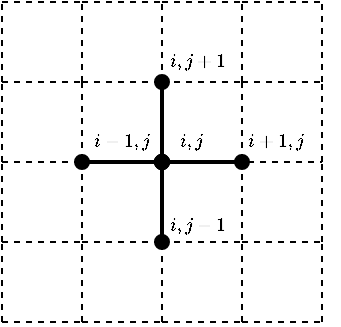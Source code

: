 <mxfile version="16.1.2" type="device"><diagram id="jQ3i7fQ1PFHBqIfpDQtt" name="Page-1"><mxGraphModel dx="525" dy="412" grid="1" gridSize="10" guides="1" tooltips="1" connect="1" arrows="1" fold="1" page="1" pageScale="1" pageWidth="850" pageHeight="1100" math="1" shadow="0"><root><mxCell id="0"/><mxCell id="1" parent="0"/><mxCell id="9vanYl4gg59gvN09ry4s-1" value="" style="endArrow=oval;html=1;rounded=0;startArrow=oval;startFill=1;endFill=1;strokeWidth=2;" edge="1" parent="1"><mxGeometry width="50" height="50" relative="1" as="geometry"><mxPoint x="400" y="400" as="sourcePoint"/><mxPoint x="440" y="400" as="targetPoint"/></mxGeometry></mxCell><mxCell id="9vanYl4gg59gvN09ry4s-2" value="" style="endArrow=oval;html=1;rounded=0;startArrow=oval;startFill=1;endFill=1;strokeWidth=2;" edge="1" parent="1"><mxGeometry width="50" height="50" relative="1" as="geometry"><mxPoint x="440" y="400.0" as="sourcePoint"/><mxPoint x="480" y="400" as="targetPoint"/></mxGeometry></mxCell><mxCell id="9vanYl4gg59gvN09ry4s-3" value="" style="endArrow=oval;html=1;rounded=0;startArrow=oval;startFill=1;endFill=1;strokeWidth=2;" edge="1" parent="1"><mxGeometry width="50" height="50" relative="1" as="geometry"><mxPoint x="440" y="400" as="sourcePoint"/><mxPoint x="440" y="440" as="targetPoint"/></mxGeometry></mxCell><mxCell id="9vanYl4gg59gvN09ry4s-4" value="" style="endArrow=oval;html=1;rounded=0;startArrow=oval;startFill=1;endFill=1;strokeWidth=2;" edge="1" parent="1"><mxGeometry width="50" height="50" relative="1" as="geometry"><mxPoint x="440" y="360.0" as="sourcePoint"/><mxPoint x="440" y="400" as="targetPoint"/></mxGeometry></mxCell><mxCell id="9vanYl4gg59gvN09ry4s-5" value="" style="endArrow=oval;html=1;rounded=0;startArrow=none;startFill=0;endFill=1;dashed=1;" edge="1" parent="1"><mxGeometry width="50" height="50" relative="1" as="geometry"><mxPoint x="400" y="360.0" as="sourcePoint"/><mxPoint x="400" y="400.0" as="targetPoint"/></mxGeometry></mxCell><mxCell id="9vanYl4gg59gvN09ry4s-6" value="" style="endArrow=none;html=1;rounded=0;startArrow=none;startFill=0;endFill=0;dashed=1;" edge="1" parent="1"><mxGeometry width="50" height="50" relative="1" as="geometry"><mxPoint x="480" y="360.0" as="sourcePoint"/><mxPoint x="480" y="400.0" as="targetPoint"/></mxGeometry></mxCell><mxCell id="9vanYl4gg59gvN09ry4s-7" value="" style="endArrow=none;html=1;rounded=0;startArrow=none;startFill=0;endFill=0;dashed=1;" edge="1" parent="1"><mxGeometry width="50" height="50" relative="1" as="geometry"><mxPoint x="400" y="400.0" as="sourcePoint"/><mxPoint x="400" y="440.0" as="targetPoint"/></mxGeometry></mxCell><mxCell id="9vanYl4gg59gvN09ry4s-8" value="" style="endArrow=none;html=1;rounded=0;startArrow=none;startFill=0;endFill=0;dashed=1;" edge="1" parent="1"><mxGeometry width="50" height="50" relative="1" as="geometry"><mxPoint x="480" y="400.0" as="sourcePoint"/><mxPoint x="480" y="440.0" as="targetPoint"/></mxGeometry></mxCell><mxCell id="9vanYl4gg59gvN09ry4s-9" value="" style="endArrow=none;html=1;rounded=0;startArrow=none;startFill=0;endFill=0;dashed=1;" edge="1" parent="1"><mxGeometry width="50" height="50" relative="1" as="geometry"><mxPoint x="400" y="440.0" as="sourcePoint"/><mxPoint x="440" y="440" as="targetPoint"/></mxGeometry></mxCell><mxCell id="9vanYl4gg59gvN09ry4s-10" value="" style="endArrow=none;html=1;rounded=0;startArrow=none;startFill=0;endFill=0;dashed=1;" edge="1" parent="1"><mxGeometry width="50" height="50" relative="1" as="geometry"><mxPoint x="440" y="440" as="sourcePoint"/><mxPoint x="480" y="440" as="targetPoint"/></mxGeometry></mxCell><mxCell id="9vanYl4gg59gvN09ry4s-11" value="" style="endArrow=none;html=1;rounded=0;startArrow=none;startFill=0;endFill=0;dashed=1;" edge="1" parent="1"><mxGeometry width="50" height="50" relative="1" as="geometry"><mxPoint x="400" y="360" as="sourcePoint"/><mxPoint x="440" y="360" as="targetPoint"/></mxGeometry></mxCell><mxCell id="9vanYl4gg59gvN09ry4s-12" value="" style="endArrow=none;html=1;rounded=0;startArrow=none;startFill=0;endFill=0;dashed=1;" edge="1" parent="1"><mxGeometry width="50" height="50" relative="1" as="geometry"><mxPoint x="440" y="360" as="sourcePoint"/><mxPoint x="480" y="360" as="targetPoint"/></mxGeometry></mxCell><mxCell id="9vanYl4gg59gvN09ry4s-13" value="" style="endArrow=none;html=1;rounded=0;startArrow=none;startFill=0;endFill=0;dashed=1;" edge="1" parent="1"><mxGeometry width="50" height="50" relative="1" as="geometry"><mxPoint x="480" y="360" as="sourcePoint"/><mxPoint x="520" y="360" as="targetPoint"/></mxGeometry></mxCell><mxCell id="9vanYl4gg59gvN09ry4s-14" value="" style="endArrow=none;html=1;rounded=0;startArrow=oval;startFill=1;endFill=0;dashed=1;" edge="1" parent="1"><mxGeometry width="50" height="50" relative="1" as="geometry"><mxPoint x="480" y="400" as="sourcePoint"/><mxPoint x="520" y="400" as="targetPoint"/></mxGeometry></mxCell><mxCell id="9vanYl4gg59gvN09ry4s-15" value="" style="endArrow=none;html=1;rounded=0;startArrow=none;startFill=0;endFill=0;dashed=1;" edge="1" parent="1"><mxGeometry width="50" height="50" relative="1" as="geometry"><mxPoint x="480" y="440" as="sourcePoint"/><mxPoint x="520" y="440" as="targetPoint"/></mxGeometry></mxCell><mxCell id="9vanYl4gg59gvN09ry4s-16" value="" style="endArrow=none;html=1;rounded=0;startArrow=none;startFill=0;endFill=0;dashed=1;" edge="1" parent="1"><mxGeometry width="50" height="50" relative="1" as="geometry"><mxPoint x="520" y="440" as="sourcePoint"/><mxPoint x="520" y="400" as="targetPoint"/></mxGeometry></mxCell><mxCell id="9vanYl4gg59gvN09ry4s-17" value="" style="endArrow=none;html=1;rounded=0;startArrow=none;startFill=0;endFill=0;dashed=1;" edge="1" parent="1"><mxGeometry width="50" height="50" relative="1" as="geometry"><mxPoint x="520" y="400" as="sourcePoint"/><mxPoint x="520" y="360.0" as="targetPoint"/></mxGeometry></mxCell><mxCell id="9vanYl4gg59gvN09ry4s-18" value="" style="endArrow=none;html=1;rounded=0;startArrow=none;startFill=0;endFill=0;dashed=1;" edge="1" parent="1"><mxGeometry width="50" height="50" relative="1" as="geometry"><mxPoint x="480" y="320" as="sourcePoint"/><mxPoint x="520" y="320" as="targetPoint"/></mxGeometry></mxCell><mxCell id="9vanYl4gg59gvN09ry4s-19" value="" style="endArrow=none;html=1;rounded=0;startArrow=none;startFill=0;endFill=0;dashed=1;" edge="1" parent="1"><mxGeometry width="50" height="50" relative="1" as="geometry"><mxPoint x="440" y="320.0" as="sourcePoint"/><mxPoint x="480" y="320.0" as="targetPoint"/></mxGeometry></mxCell><mxCell id="9vanYl4gg59gvN09ry4s-20" value="" style="endArrow=none;html=1;rounded=0;startArrow=none;startFill=0;endFill=0;dashed=1;" edge="1" parent="1"><mxGeometry width="50" height="50" relative="1" as="geometry"><mxPoint x="360" y="360.0" as="sourcePoint"/><mxPoint x="400" y="360.0" as="targetPoint"/></mxGeometry></mxCell><mxCell id="9vanYl4gg59gvN09ry4s-21" value="" style="endArrow=none;html=1;rounded=0;startArrow=none;startFill=0;endFill=0;dashed=1;" edge="1" parent="1"><mxGeometry width="50" height="50" relative="1" as="geometry"><mxPoint x="360" y="400.0" as="sourcePoint"/><mxPoint x="400" y="400.0" as="targetPoint"/></mxGeometry></mxCell><mxCell id="9vanYl4gg59gvN09ry4s-22" value="" style="endArrow=none;html=1;rounded=0;startArrow=none;startFill=0;endFill=0;dashed=1;" edge="1" parent="1"><mxGeometry width="50" height="50" relative="1" as="geometry"><mxPoint x="360" y="320.0" as="sourcePoint"/><mxPoint x="400" y="320.0" as="targetPoint"/></mxGeometry></mxCell><mxCell id="9vanYl4gg59gvN09ry4s-23" value="" style="endArrow=none;html=1;rounded=0;startArrow=none;startFill=0;endFill=0;dashed=1;" edge="1" parent="1"><mxGeometry width="50" height="50" relative="1" as="geometry"><mxPoint x="400" y="320.0" as="sourcePoint"/><mxPoint x="440" y="320.0" as="targetPoint"/></mxGeometry></mxCell><mxCell id="9vanYl4gg59gvN09ry4s-24" value="" style="endArrow=none;html=1;rounded=0;startArrow=none;startFill=0;endFill=0;dashed=1;" edge="1" parent="1"><mxGeometry width="50" height="50" relative="1" as="geometry"><mxPoint x="360" y="440.0" as="sourcePoint"/><mxPoint x="400" y="440.0" as="targetPoint"/></mxGeometry></mxCell><mxCell id="9vanYl4gg59gvN09ry4s-25" value="" style="endArrow=none;html=1;rounded=0;startArrow=none;startFill=0;endFill=0;dashed=1;" edge="1" parent="1"><mxGeometry width="50" height="50" relative="1" as="geometry"><mxPoint x="360" y="480.0" as="sourcePoint"/><mxPoint x="400" y="480.0" as="targetPoint"/></mxGeometry></mxCell><mxCell id="9vanYl4gg59gvN09ry4s-26" value="" style="endArrow=none;html=1;rounded=0;startArrow=none;startFill=0;endFill=0;dashed=1;" edge="1" parent="1"><mxGeometry width="50" height="50" relative="1" as="geometry"><mxPoint x="400" y="480.0" as="sourcePoint"/><mxPoint x="440" y="480.0" as="targetPoint"/></mxGeometry></mxCell><mxCell id="9vanYl4gg59gvN09ry4s-27" value="" style="endArrow=none;html=1;rounded=0;startArrow=none;startFill=0;endFill=0;dashed=1;" edge="1" parent="1"><mxGeometry width="50" height="50" relative="1" as="geometry"><mxPoint x="440" y="480.0" as="sourcePoint"/><mxPoint x="480" y="480.0" as="targetPoint"/></mxGeometry></mxCell><mxCell id="9vanYl4gg59gvN09ry4s-28" value="" style="endArrow=none;html=1;rounded=0;startArrow=none;startFill=0;endFill=0;dashed=1;" edge="1" parent="1"><mxGeometry width="50" height="50" relative="1" as="geometry"><mxPoint x="480" y="480.0" as="sourcePoint"/><mxPoint x="520" y="480.0" as="targetPoint"/></mxGeometry></mxCell><mxCell id="9vanYl4gg59gvN09ry4s-29" value="" style="endArrow=none;html=1;rounded=0;startArrow=none;startFill=0;endFill=0;dashed=1;" edge="1" parent="1"><mxGeometry width="50" height="50" relative="1" as="geometry"><mxPoint x="480" y="480" as="sourcePoint"/><mxPoint x="480" y="440" as="targetPoint"/></mxGeometry></mxCell><mxCell id="9vanYl4gg59gvN09ry4s-30" value="" style="endArrow=none;html=1;rounded=0;startArrow=none;startFill=0;endFill=0;dashed=1;" edge="1" parent="1"><mxGeometry width="50" height="50" relative="1" as="geometry"><mxPoint x="520" y="480" as="sourcePoint"/><mxPoint x="520" y="440.0" as="targetPoint"/></mxGeometry></mxCell><mxCell id="9vanYl4gg59gvN09ry4s-31" value="" style="endArrow=none;html=1;rounded=0;startArrow=none;startFill=0;endFill=0;dashed=1;" edge="1" parent="1"><mxGeometry width="50" height="50" relative="1" as="geometry"><mxPoint x="440" y="480" as="sourcePoint"/><mxPoint x="440" y="440.0" as="targetPoint"/></mxGeometry></mxCell><mxCell id="9vanYl4gg59gvN09ry4s-32" value="" style="endArrow=none;html=1;rounded=0;startArrow=none;startFill=0;endFill=0;dashed=1;" edge="1" parent="1"><mxGeometry width="50" height="50" relative="1" as="geometry"><mxPoint x="400" y="480" as="sourcePoint"/><mxPoint x="400" y="440.0" as="targetPoint"/></mxGeometry></mxCell><mxCell id="9vanYl4gg59gvN09ry4s-33" value="" style="endArrow=none;html=1;rounded=0;startArrow=none;startFill=0;endFill=0;dashed=1;" edge="1" parent="1"><mxGeometry width="50" height="50" relative="1" as="geometry"><mxPoint x="360" y="480" as="sourcePoint"/><mxPoint x="360" y="440.0" as="targetPoint"/></mxGeometry></mxCell><mxCell id="9vanYl4gg59gvN09ry4s-34" value="" style="endArrow=none;html=1;rounded=0;startArrow=none;startFill=0;endFill=0;dashed=1;" edge="1" parent="1"><mxGeometry width="50" height="50" relative="1" as="geometry"><mxPoint x="360" y="440" as="sourcePoint"/><mxPoint x="360" y="400.0" as="targetPoint"/></mxGeometry></mxCell><mxCell id="9vanYl4gg59gvN09ry4s-35" value="" style="endArrow=none;html=1;rounded=0;startArrow=none;startFill=0;endFill=0;dashed=1;" edge="1" parent="1"><mxGeometry width="50" height="50" relative="1" as="geometry"><mxPoint x="360" y="400" as="sourcePoint"/><mxPoint x="360" y="360.0" as="targetPoint"/></mxGeometry></mxCell><mxCell id="9vanYl4gg59gvN09ry4s-36" value="" style="endArrow=none;html=1;rounded=0;startArrow=none;startFill=0;endFill=0;dashed=1;" edge="1" parent="1"><mxGeometry width="50" height="50" relative="1" as="geometry"><mxPoint x="520" y="360" as="sourcePoint"/><mxPoint x="520" y="320.0" as="targetPoint"/></mxGeometry></mxCell><mxCell id="9vanYl4gg59gvN09ry4s-37" value="" style="endArrow=none;html=1;rounded=0;startArrow=none;startFill=0;endFill=0;dashed=1;" edge="1" parent="1"><mxGeometry width="50" height="50" relative="1" as="geometry"><mxPoint x="480" y="360" as="sourcePoint"/><mxPoint x="480" y="320.0" as="targetPoint"/></mxGeometry></mxCell><mxCell id="9vanYl4gg59gvN09ry4s-38" value="" style="endArrow=none;html=1;rounded=0;startArrow=none;startFill=0;endFill=0;dashed=1;" edge="1" parent="1"><mxGeometry width="50" height="50" relative="1" as="geometry"><mxPoint x="440" y="360" as="sourcePoint"/><mxPoint x="440" y="320.0" as="targetPoint"/></mxGeometry></mxCell><mxCell id="9vanYl4gg59gvN09ry4s-39" value="" style="endArrow=none;html=1;rounded=0;startArrow=none;startFill=0;endFill=0;dashed=1;" edge="1" parent="1"><mxGeometry width="50" height="50" relative="1" as="geometry"><mxPoint x="400" y="360" as="sourcePoint"/><mxPoint x="400" y="320.0" as="targetPoint"/></mxGeometry></mxCell><mxCell id="9vanYl4gg59gvN09ry4s-40" value="" style="endArrow=none;html=1;rounded=0;startArrow=none;startFill=0;endFill=0;dashed=1;" edge="1" parent="1"><mxGeometry width="50" height="50" relative="1" as="geometry"><mxPoint x="360" y="360" as="sourcePoint"/><mxPoint x="360" y="320.0" as="targetPoint"/></mxGeometry></mxCell><mxCell id="9vanYl4gg59gvN09ry4s-41" value="&lt;font style=&quot;font-size: 8px&quot;&gt;$$i, j$$&lt;/font&gt;" style="text;html=1;strokeColor=none;fillColor=none;align=center;verticalAlign=middle;whiteSpace=wrap;rounded=0;" vertex="1" parent="1"><mxGeometry x="425" y="375" width="60" height="30" as="geometry"/></mxCell><mxCell id="9vanYl4gg59gvN09ry4s-42" value="&lt;font style=&quot;font-size: 8px&quot;&gt;$$i+1, j$$&lt;/font&gt;" style="text;html=1;strokeColor=none;fillColor=none;align=center;verticalAlign=middle;whiteSpace=wrap;rounded=0;" vertex="1" parent="1"><mxGeometry x="467" y="375" width="60" height="30" as="geometry"/></mxCell><mxCell id="9vanYl4gg59gvN09ry4s-44" value="&lt;font style=&quot;font-size: 8px&quot;&gt;$$i-1, j$$&lt;/font&gt;" style="text;html=1;strokeColor=none;fillColor=none;align=center;verticalAlign=middle;whiteSpace=wrap;rounded=0;" vertex="1" parent="1"><mxGeometry x="390" y="375" width="60" height="30" as="geometry"/></mxCell><mxCell id="9vanYl4gg59gvN09ry4s-45" value="&lt;font style=&quot;font-size: 8px&quot;&gt;$$i, j+1$$&lt;/font&gt;" style="text;html=1;strokeColor=none;fillColor=none;align=center;verticalAlign=middle;whiteSpace=wrap;rounded=0;" vertex="1" parent="1"><mxGeometry x="428" y="335" width="60" height="30" as="geometry"/></mxCell><mxCell id="9vanYl4gg59gvN09ry4s-46" value="&lt;font style=&quot;font-size: 8px&quot;&gt;$$i, j-1$$&lt;/font&gt;" style="text;html=1;strokeColor=none;fillColor=none;align=center;verticalAlign=middle;whiteSpace=wrap;rounded=0;" vertex="1" parent="1"><mxGeometry x="428" y="417" width="60" height="30" as="geometry"/></mxCell></root></mxGraphModel></diagram></mxfile>
